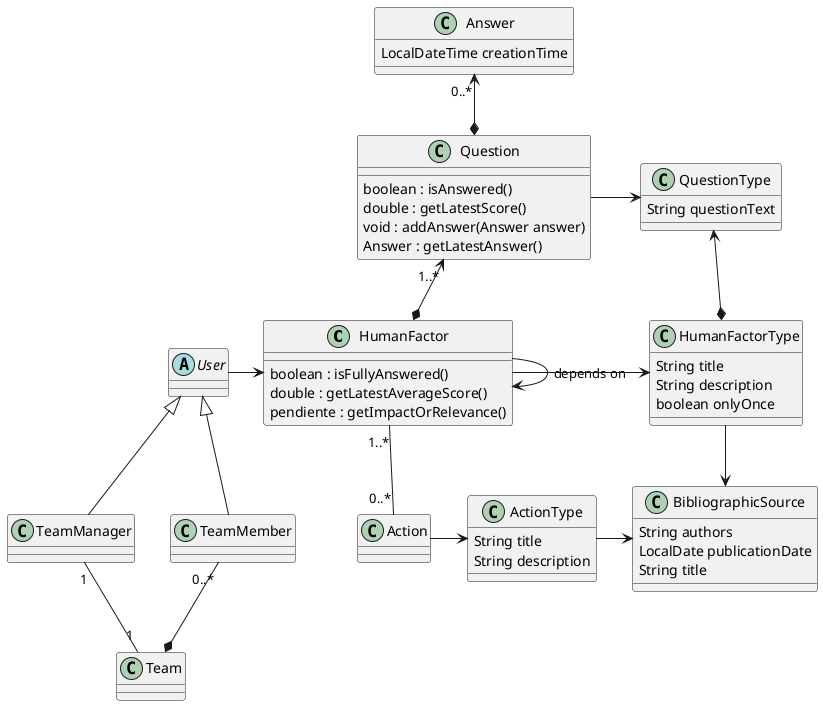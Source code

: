 @startuml
class HumanFactor {
    boolean : isFullyAnswered()
    double : getLatestAverageScore()
    pendiente : getImpactOrRelevance()
}
class HumanFactorType {
    String title
    String description
    boolean onlyOnce
}
class Action {
    
}
class ActionType {
    String title
    String description
}
class Question {
    boolean : isAnswered()
    double : getLatestScore()
    void : addAnswer(Answer answer)
    Answer : getLatestAnswer()
}
class QuestionType {
    String questionText
}
abstract class User
class Answer {
    LocalDateTime creationTime
}
class TeamMember
class TeamManager
class BibliographicSource {
    String authors
    LocalDate publicationDate
    String title
}
class Team {

}

Answer "0..*" <--*  Question
Question "1..*" <-* HumanFactor
Question -> QuestionType
HumanFactor "1..*" -- "0..*" Action
HumanFactor --> HumanFactor : depends on
HumanFactor -> HumanFactorType
User <|-- TeamMember
User <|-- TeamManager
TeamMember "0..*" --* Team
TeamManager "1" -- "1" Team
ActionType -> BibliographicSource
Action -> ActionType
HumanFactorType --> BibliographicSource
QuestionType <--* HumanFactorType
User -> HumanFactor
@enduml